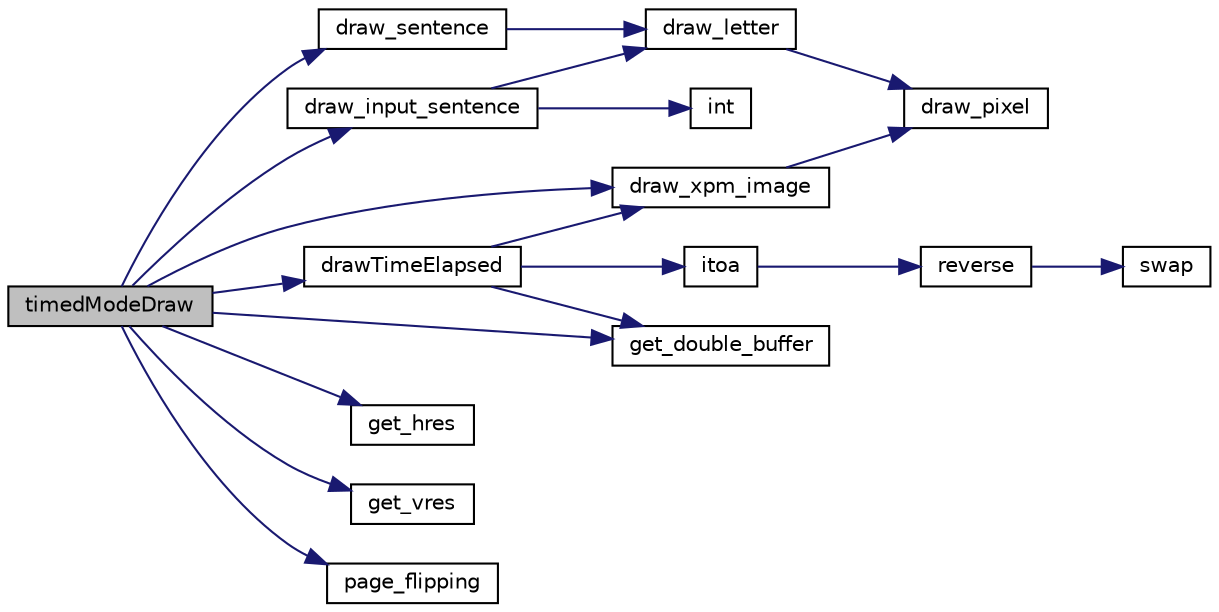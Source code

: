 digraph "timedModeDraw"
{
 // LATEX_PDF_SIZE
  edge [fontname="Helvetica",fontsize="10",labelfontname="Helvetica",labelfontsize="10"];
  node [fontname="Helvetica",fontsize="10",shape=record];
  rankdir="LR";
  Node1 [label="timedModeDraw",height=0.2,width=0.4,color="black", fillcolor="grey75", style="filled", fontcolor="black",tooltip="Draw game components for Timed Mode on screen."];
  Node1 -> Node2 [color="midnightblue",fontsize="10",style="solid",fontname="Helvetica"];
  Node2 [label="draw_input_sentence",height=0.2,width=0.4,color="black", fillcolor="white", style="filled",URL="$vc_8c.html#a8fa2f951c438f58389b8888597a4d523",tooltip="Draws the input from the user on the screen at specified coordinates."];
  Node2 -> Node3 [color="midnightblue",fontsize="10",style="solid",fontname="Helvetica"];
  Node3 [label="draw_letter",height=0.2,width=0.4,color="black", fillcolor="white", style="filled",URL="$vc_8c.html#afbd4aed1170f23b5f48dddd79a957b33",tooltip="Draws a letter on the screen."];
  Node3 -> Node4 [color="midnightblue",fontsize="10",style="solid",fontname="Helvetica"];
  Node4 [label="draw_pixel",height=0.2,width=0.4,color="black", fillcolor="white", style="filled",URL="$vc_8c.html#a82c7d64d78290967cdb6c47aefe16b78",tooltip="Draw a pixel on the screen."];
  Node2 -> Node5 [color="midnightblue",fontsize="10",style="solid",fontname="Helvetica"];
  Node5 [label="int",height=0.2,width=0.4,color="black", fillcolor="white", style="filled",URL="$keyboard_8c.html#a50a84762c05cd5d0f1746b2ebef9b000",tooltip=" "];
  Node1 -> Node6 [color="midnightblue",fontsize="10",style="solid",fontname="Helvetica"];
  Node6 [label="draw_sentence",height=0.2,width=0.4,color="black", fillcolor="white", style="filled",URL="$vc_8c.html#a39f0bde9aaab6ed1432749a642471488",tooltip="Draws sentence on the screen at specified coordinates."];
  Node6 -> Node3 [color="midnightblue",fontsize="10",style="solid",fontname="Helvetica"];
  Node1 -> Node7 [color="midnightblue",fontsize="10",style="solid",fontname="Helvetica"];
  Node7 [label="draw_xpm_image",height=0.2,width=0.4,color="black", fillcolor="white", style="filled",URL="$vc_8c.html#a0cf63b55241db8e042bd55d93901566d",tooltip="Draws an XPM on the screen at specified coordinates."];
  Node7 -> Node4 [color="midnightblue",fontsize="10",style="solid",fontname="Helvetica"];
  Node1 -> Node8 [color="midnightblue",fontsize="10",style="solid",fontname="Helvetica"];
  Node8 [label="drawTimeElapsed",height=0.2,width=0.4,color="black", fillcolor="white", style="filled",URL="$game_8c.html#adedf4c6f1ed84aa26f340279deba04fe",tooltip="Draw the time elapsed since the start of the timed mode."];
  Node8 -> Node7 [color="midnightblue",fontsize="10",style="solid",fontname="Helvetica"];
  Node8 -> Node9 [color="midnightblue",fontsize="10",style="solid",fontname="Helvetica"];
  Node9 [label="get_double_buffer",height=0.2,width=0.4,color="black", fillcolor="white", style="filled",URL="$vc_8c.html#a55c5883685bf347fccf094f10aa399e8",tooltip="Get double buffer."];
  Node8 -> Node10 [color="midnightblue",fontsize="10",style="solid",fontname="Helvetica"];
  Node10 [label="itoa",height=0.2,width=0.4,color="black", fillcolor="white", style="filled",URL="$sentences_8c.html#a7e23ebebd89544f52813761ecd3aba09",tooltip="Implement itoa() from C - convert a value in a specific base to an array of chars."];
  Node10 -> Node11 [color="midnightblue",fontsize="10",style="solid",fontname="Helvetica"];
  Node11 [label="reverse",height=0.2,width=0.4,color="black", fillcolor="white", style="filled",URL="$sentences_8c.html#ac8a933084935cebe42203f95291c8834",tooltip="Reverse buffer[i..j] - auxiliar function for itoa()"];
  Node11 -> Node12 [color="midnightblue",fontsize="10",style="solid",fontname="Helvetica"];
  Node12 [label="swap",height=0.2,width=0.4,color="black", fillcolor="white", style="filled",URL="$sentences_8c.html#a5caa2956a259c15d67de63fcddff3e57",tooltip="Swap two chars."];
  Node1 -> Node9 [color="midnightblue",fontsize="10",style="solid",fontname="Helvetica"];
  Node1 -> Node13 [color="midnightblue",fontsize="10",style="solid",fontname="Helvetica"];
  Node13 [label="get_hres",height=0.2,width=0.4,color="black", fillcolor="white", style="filled",URL="$vc_8c.html#a10e416c59639a7f6b6f9f8f020fdb8d0",tooltip="Get horizontal resolution."];
  Node1 -> Node14 [color="midnightblue",fontsize="10",style="solid",fontname="Helvetica"];
  Node14 [label="get_vres",height=0.2,width=0.4,color="black", fillcolor="white", style="filled",URL="$vc_8c.html#a1c1b9a9c811575beb06fc355241ef17d",tooltip="Get vertical resolution."];
  Node1 -> Node15 [color="midnightblue",fontsize="10",style="solid",fontname="Helvetica"];
  Node15 [label="page_flipping",height=0.2,width=0.4,color="black", fillcolor="white", style="filled",URL="$vc_8c.html#a243163f132ab9dce6b21d946df703fd4",tooltip="Perform page flipping - copy contents of the double buffer to the first buffer."];
}
